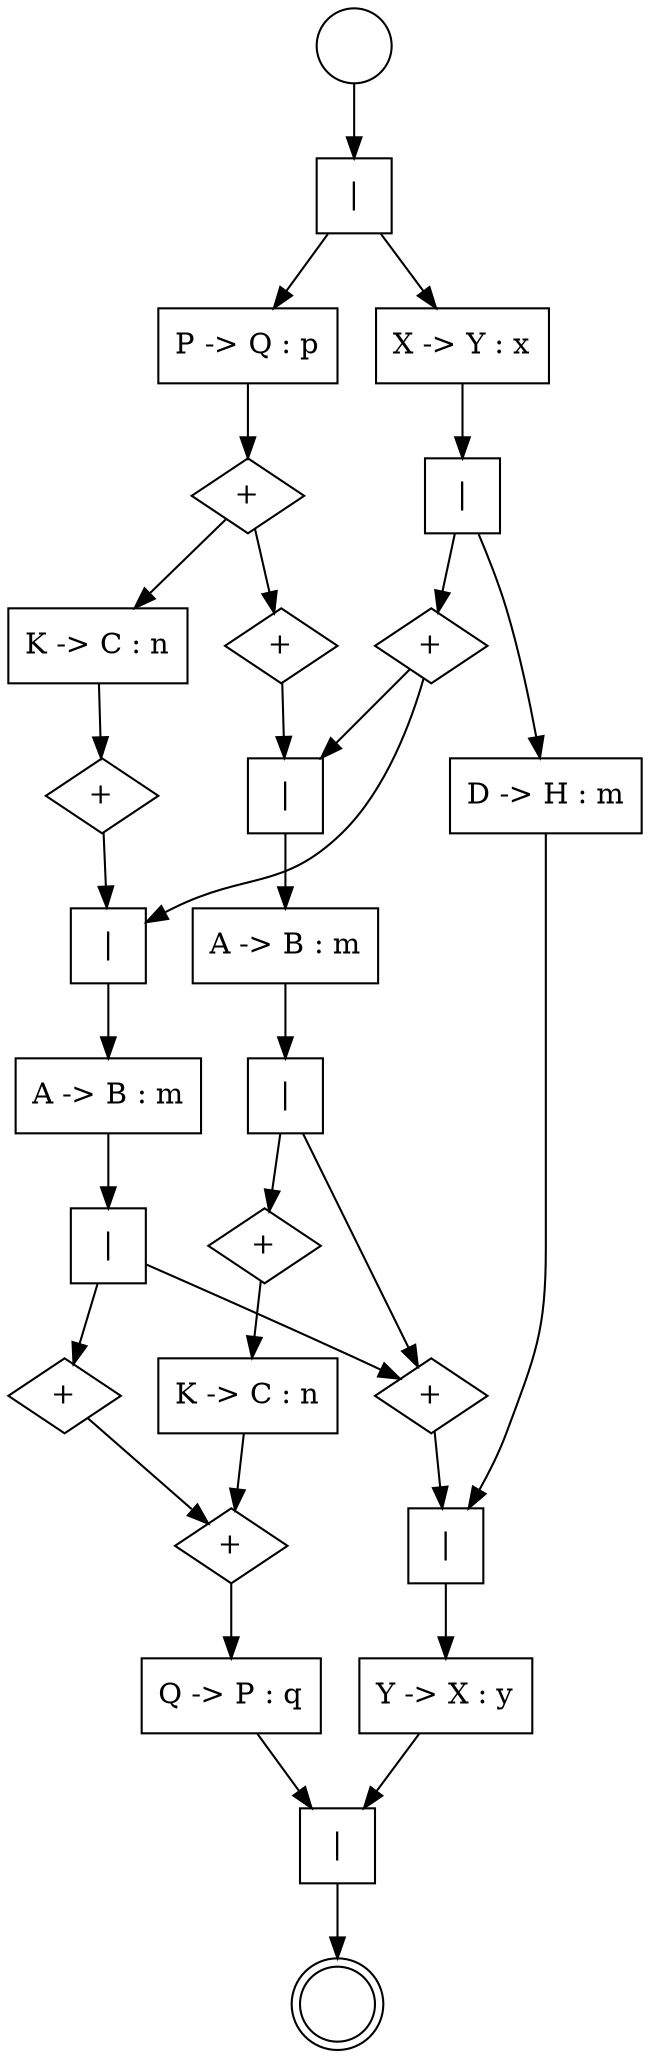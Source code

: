 digraph sync1 {
	0 [label="" shape=circle]
	0 -> 1
	1 [label="|" shape=square]
	1 -> 2
	1 -> 12
	2 [label="P -> Q : p" shape=rect]
	2 -> 3
	3 [label="+" shape=diamond]
	3 -> 5
	3 -> 6
	4 [label="+" shape=diamond]
	4 -> 7
	6 [label="K -> C : n" shape=rect]
	6 -> 10
	7 [label="Q -> P : q" shape=rect]
	7 -> 18
	9 [label="K -> C : n" shape=rect]
	9 -> 4
	12 [label="X -> Y : x" shape=rect]
	12 -> 13
	13 [label="|" shape=square]
	13 -> 14
	13 -> 16
	15 [label="|" shape=square]
	15 -> 17
	16 [label="D -> H : m" shape=rect]
	16 -> 15
	17 [label="Y -> X : y" shape=rect]
	17 -> 18
	18 [label="|" shape=square]
	18 -> 19
	19 [label="" shape=doublecircle]
	20 [label="|" shape=square]
	20 -> 21
	21 [label="A -> B : m" shape=rect]
	21 -> 22
	22 [label="|" shape=square]
	22 -> 23
	22 -> 24
	14 [label="+" shape=diamond]
	14 -> 20
	14 -> 25
	23 [label="+" shape=diamond]
	23 -> 15
	5 [label="+" shape=diamond]
	5 -> 20
	24 [label="+" shape=diamond]
	24 -> 9
	25 [label="|" shape=square]
	25 -> 26
	26 [label="A -> B : m" shape=rect]
	26 -> 27
	27 [label="|" shape=square]
	27 -> 23
	27 -> 28
	10 [label="+" shape=diamond]
	10 -> 25
	28 [label="+" shape=diamond]
	28 -> 4
}
